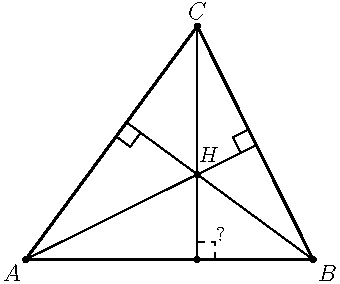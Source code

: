 size(6cm);
import geometry;
triangle t=triangleabc(3,4,6);

triangle t=triangle(t.A, t.B, orthocentercenter(t));

draw(t, linewidth(bp));
point hc=intersectionpoint(altitude(t.AB), t.AB);
point hb=intersectionpoint(altitude(t.AC), t.AC);
point ha=intersectionpoint(altitude(t.BC), t.BC); 

//draw(hc);
draw(segment(hb, t.B));
draw(segment(ha, t.A));
draw(segment(hc, t.C));
dot("$H$", orthocentercenter(t), N*1.9+E, fontsize(11));
dot("$C$", t.C, N);
dot("$A$", t.A, SW);
dot("$B$", t.B, SE);
dot("?", hc, N*3+E*3, fontsize(10));
perpendicularmark(line(t.C,hc), t.AB, quarter=-2, dashed);
perpendicularmark(t.AC,line(hb, t.B),quarter=-1);
perpendicularmark(t.BC,line(ha, t.A));
triangle ort=orthic(t);
//draw(ort,bp+0.8*green); dot(ort, 0.8*red);
//addMargins(1cm,1cm);
